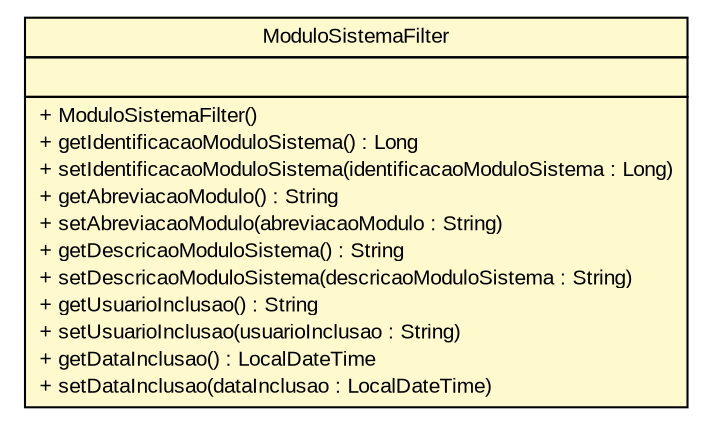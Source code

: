 #!/usr/local/bin/dot
#
# Class diagram 
# Generated by UMLGraph version R5_6 (http://www.umlgraph.org/)
#

digraph G {
	edge [fontname="arial",fontsize=10,labelfontname="arial",labelfontsize=10];
	node [fontname="arial",fontsize=10,shape=plaintext];
	nodesep=0.25;
	ranksep=0.5;
	// br.gov.to.sefaz.seg.business.gestao.service.filter.ModuloSistemaFilter
	c684704 [label=<<table title="br.gov.to.sefaz.seg.business.gestao.service.filter.ModuloSistemaFilter" border="0" cellborder="1" cellspacing="0" cellpadding="2" port="p" bgcolor="lemonChiffon" href="./ModuloSistemaFilter.html">
		<tr><td><table border="0" cellspacing="0" cellpadding="1">
<tr><td align="center" balign="center"> ModuloSistemaFilter </td></tr>
		</table></td></tr>
		<tr><td><table border="0" cellspacing="0" cellpadding="1">
<tr><td align="left" balign="left">  </td></tr>
		</table></td></tr>
		<tr><td><table border="0" cellspacing="0" cellpadding="1">
<tr><td align="left" balign="left"> + ModuloSistemaFilter() </td></tr>
<tr><td align="left" balign="left"> + getIdentificacaoModuloSistema() : Long </td></tr>
<tr><td align="left" balign="left"> + setIdentificacaoModuloSistema(identificacaoModuloSistema : Long) </td></tr>
<tr><td align="left" balign="left"> + getAbreviacaoModulo() : String </td></tr>
<tr><td align="left" balign="left"> + setAbreviacaoModulo(abreviacaoModulo : String) </td></tr>
<tr><td align="left" balign="left"> + getDescricaoModuloSistema() : String </td></tr>
<tr><td align="left" balign="left"> + setDescricaoModuloSistema(descricaoModuloSistema : String) </td></tr>
<tr><td align="left" balign="left"> + getUsuarioInclusao() : String </td></tr>
<tr><td align="left" balign="left"> + setUsuarioInclusao(usuarioInclusao : String) </td></tr>
<tr><td align="left" balign="left"> + getDataInclusao() : LocalDateTime </td></tr>
<tr><td align="left" balign="left"> + setDataInclusao(dataInclusao : LocalDateTime) </td></tr>
		</table></td></tr>
		</table>>, URL="./ModuloSistemaFilter.html", fontname="arial", fontcolor="black", fontsize=10.0];
}

